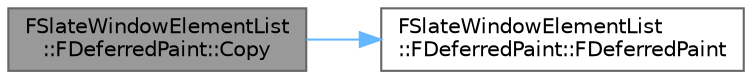 digraph "FSlateWindowElementList::FDeferredPaint::Copy"
{
 // INTERACTIVE_SVG=YES
 // LATEX_PDF_SIZE
  bgcolor="transparent";
  edge [fontname=Helvetica,fontsize=10,labelfontname=Helvetica,labelfontsize=10];
  node [fontname=Helvetica,fontsize=10,shape=box,height=0.2,width=0.4];
  rankdir="LR";
  Node1 [id="Node000001",label="FSlateWindowElementList\l::FDeferredPaint::Copy",height=0.2,width=0.4,color="gray40", fillcolor="grey60", style="filled", fontcolor="black",tooltip=" "];
  Node1 -> Node2 [id="edge1_Node000001_Node000002",color="steelblue1",style="solid",tooltip=" "];
  Node2 [id="Node000002",label="FSlateWindowElementList\l::FDeferredPaint::FDeferredPaint",height=0.2,width=0.4,color="grey40", fillcolor="white", style="filled",URL="$d9/d1a/structFSlateWindowElementList_1_1FDeferredPaint.html#abe073c116238fc9f333db024612ef368",tooltip=" "];
}
